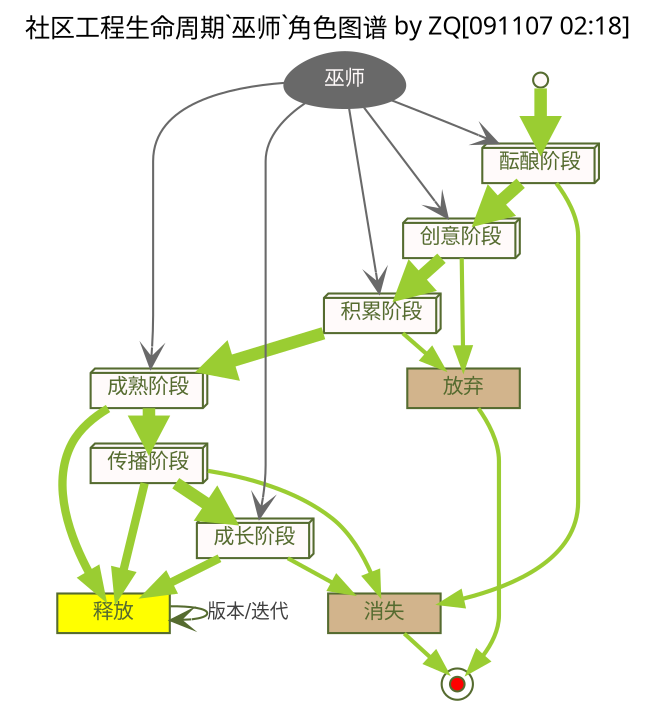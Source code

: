 digraph G {
/*图片生成命令:: need:: apt-get install graphviz-cairo
$ dot -Tpng:cairo eb-flowact_v9.11.7-0.dot -o eb-flowact-0.png
        size="20,15",
*/
    graph [label="社区工程生命周期`巫师`角色图谱 by ZQ[091107 02:18]",
        labeljust="l",labelloc="t",
        fontsize=12.0,
        fontname="VeraSansYuanTi-Regular.ttf",        
        center=1,
        ranksep=0.2,
        ratio=compress,
        rankdir=TB,
        ];

    node[fontsize=10.0,
        style=filled,fillcolor=snow,
        color=darkolivegreen,fontcolor=darkolivegreen,
        height=0.1,
        shape=plaintext,
        ];
    /*dir=both,color=yellowgreen,*/
    edge [fontsize=9.0,
        fontcolor=gray25,
        color=gray30,
		arrowhead=vee,
		arrowtail=none,
        ];

    /*图元声明
    Master      [label="法师",shape=egg];
    WolfPack    [label="狼群",shape=egg];
    WolfMan     [label="狼人",shape=egg];
    WolfSon    [label="狼仔",shape=egg];
    Visitor     [label="旁观",shape=egg];
    */
    start       [label="开始",shape=point];
    end         [label="",shape=doublecircle,fillcolor=red];

    brew        [label="酝酿阶段",shape=box3d];
    design      [label="创意阶段",shape=box3d];
    stuff       [label="积累阶段",shape=box3d];
    useful      [label="成熟阶段",shape=box3d];
    spread      [label="传播阶段",shape=box3d];
    growing     [label="成长阶段",shape=box3d];
    
    published   [label="释放",shape=box,fillcolor=yellow];
    losted      [label="消失",shape=box,fillcolor=tan];
    canceled    [label="放弃",shape=box,fillcolor=tan];

    Shaman      [label="巫师",shape=egg,fillcolor=dimgray,fontcolor=snow,color=dimgray];


    /*流程关系    Master->stuff    [label="",];
        Master->useful    [label="",];
        Master->spread    [label="",];
        Master->growing    [label="",];
    WolfPack->useful    [label="",];
        WolfPack->spread    [label="",];
        WolfPack->growing    [label="",];
    WolfMan->useful    [label="",];
        WolfMan->growing    [label="",];
    WolfSon->useful    [label="",];
        WolfSon->spread    [label="",];
    spread->Visitor [label="",];
        growing->Visitor    [label="",];

    */
    Shaman->brew    [label="",color=dimgray];
        Shaman->design    [label="",color=dimgray];
        Shaman->stuff    [label="",color=dimgray];
        Shaman->useful    [label="",color=dimgray];
        Shaman->growing    [label="",color=dimgray];
    
    start->brew->design->stuff->useful->spread->growing  [color=yellowgreen,arrowhead=normal,style="setlinewidth(6)"];
    useful->published [color=yellowgreen,arrowhead=normal,style="setlinewidth(4)"];
    spread->published [color=yellowgreen,arrowhead=normal,style="setlinewidth(4)"];
    growing->published [color=yellowgreen,arrowhead=normal,style="setlinewidth(4)"];
    published->published [label="版本/迭代",color=darkolivegreen,];
    
        brew->losted->end   [color=yellowgreen,arrowhead=normal,style="setlinewidth(2)"];
        design->canceled    [color=yellowgreen,arrowhead=normal,style="setlinewidth(2)"];
        stuff->canceled     [color=yellowgreen,arrowhead=normal,style="setlinewidth(2)"];

        spread->losted    [color=yellowgreen,arrowhead=normal,style="setlinewidth(2)"];
        growing->losted    [color=yellowgreen,arrowhead=normal,style="setlinewidth(2)"];
            canceled->end       [color=yellowgreen,arrowhead=normal,style="setlinewidth(2)"];
}

